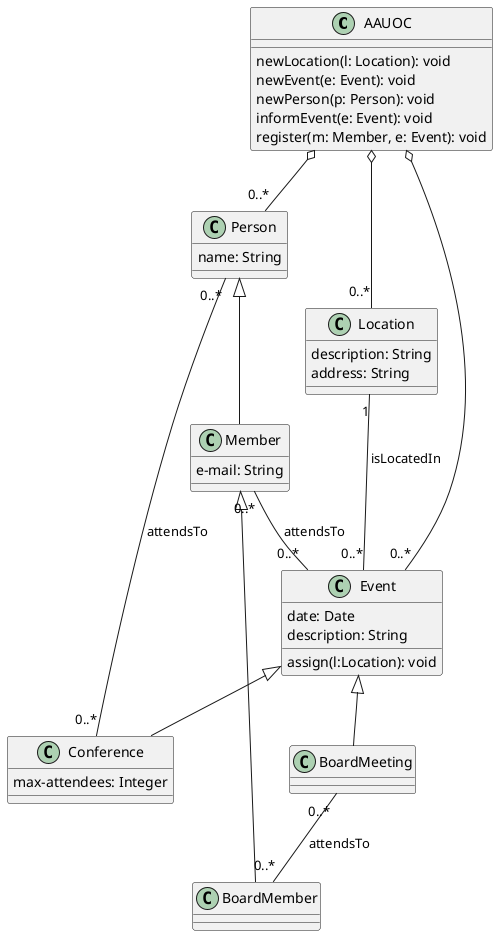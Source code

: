 @startuml
class AAUOC{
    newLocation(l: Location): void
    newEvent(e: Event): void
    newPerson(p: Person): void
    informEvent(e: Event): void
    register(m: Member, e: Event): void
}
class Location{
    description: String
    address: String
}
class Person{
    name: String
}
class Member{
    e-mail: String
}
class BoardMember{}
class Event{
    date: Date
    description: String
    assign(l:Location): void
}
class Conference{
    max-attendees: Integer
}
class BoardMeeting{}


AAUOC o-- "0..*" Location
AAUOC o-- "0..*" Event
AAUOC o-- "0..*" Person

Event <|-- Conference
Event <|-- BoardMeeting

Person <|-- Member
Member <|-- BoardMember

Member "0..*" -- "0..*" Event : attendsTo
Location "1" -- "0..*" Event : isLocatedIn
Person "0..*" -- "0..*" Conference: attendsTo
BoardMeeting "0..*" -- "0..*" BoardMember : attendsTo


@enduml